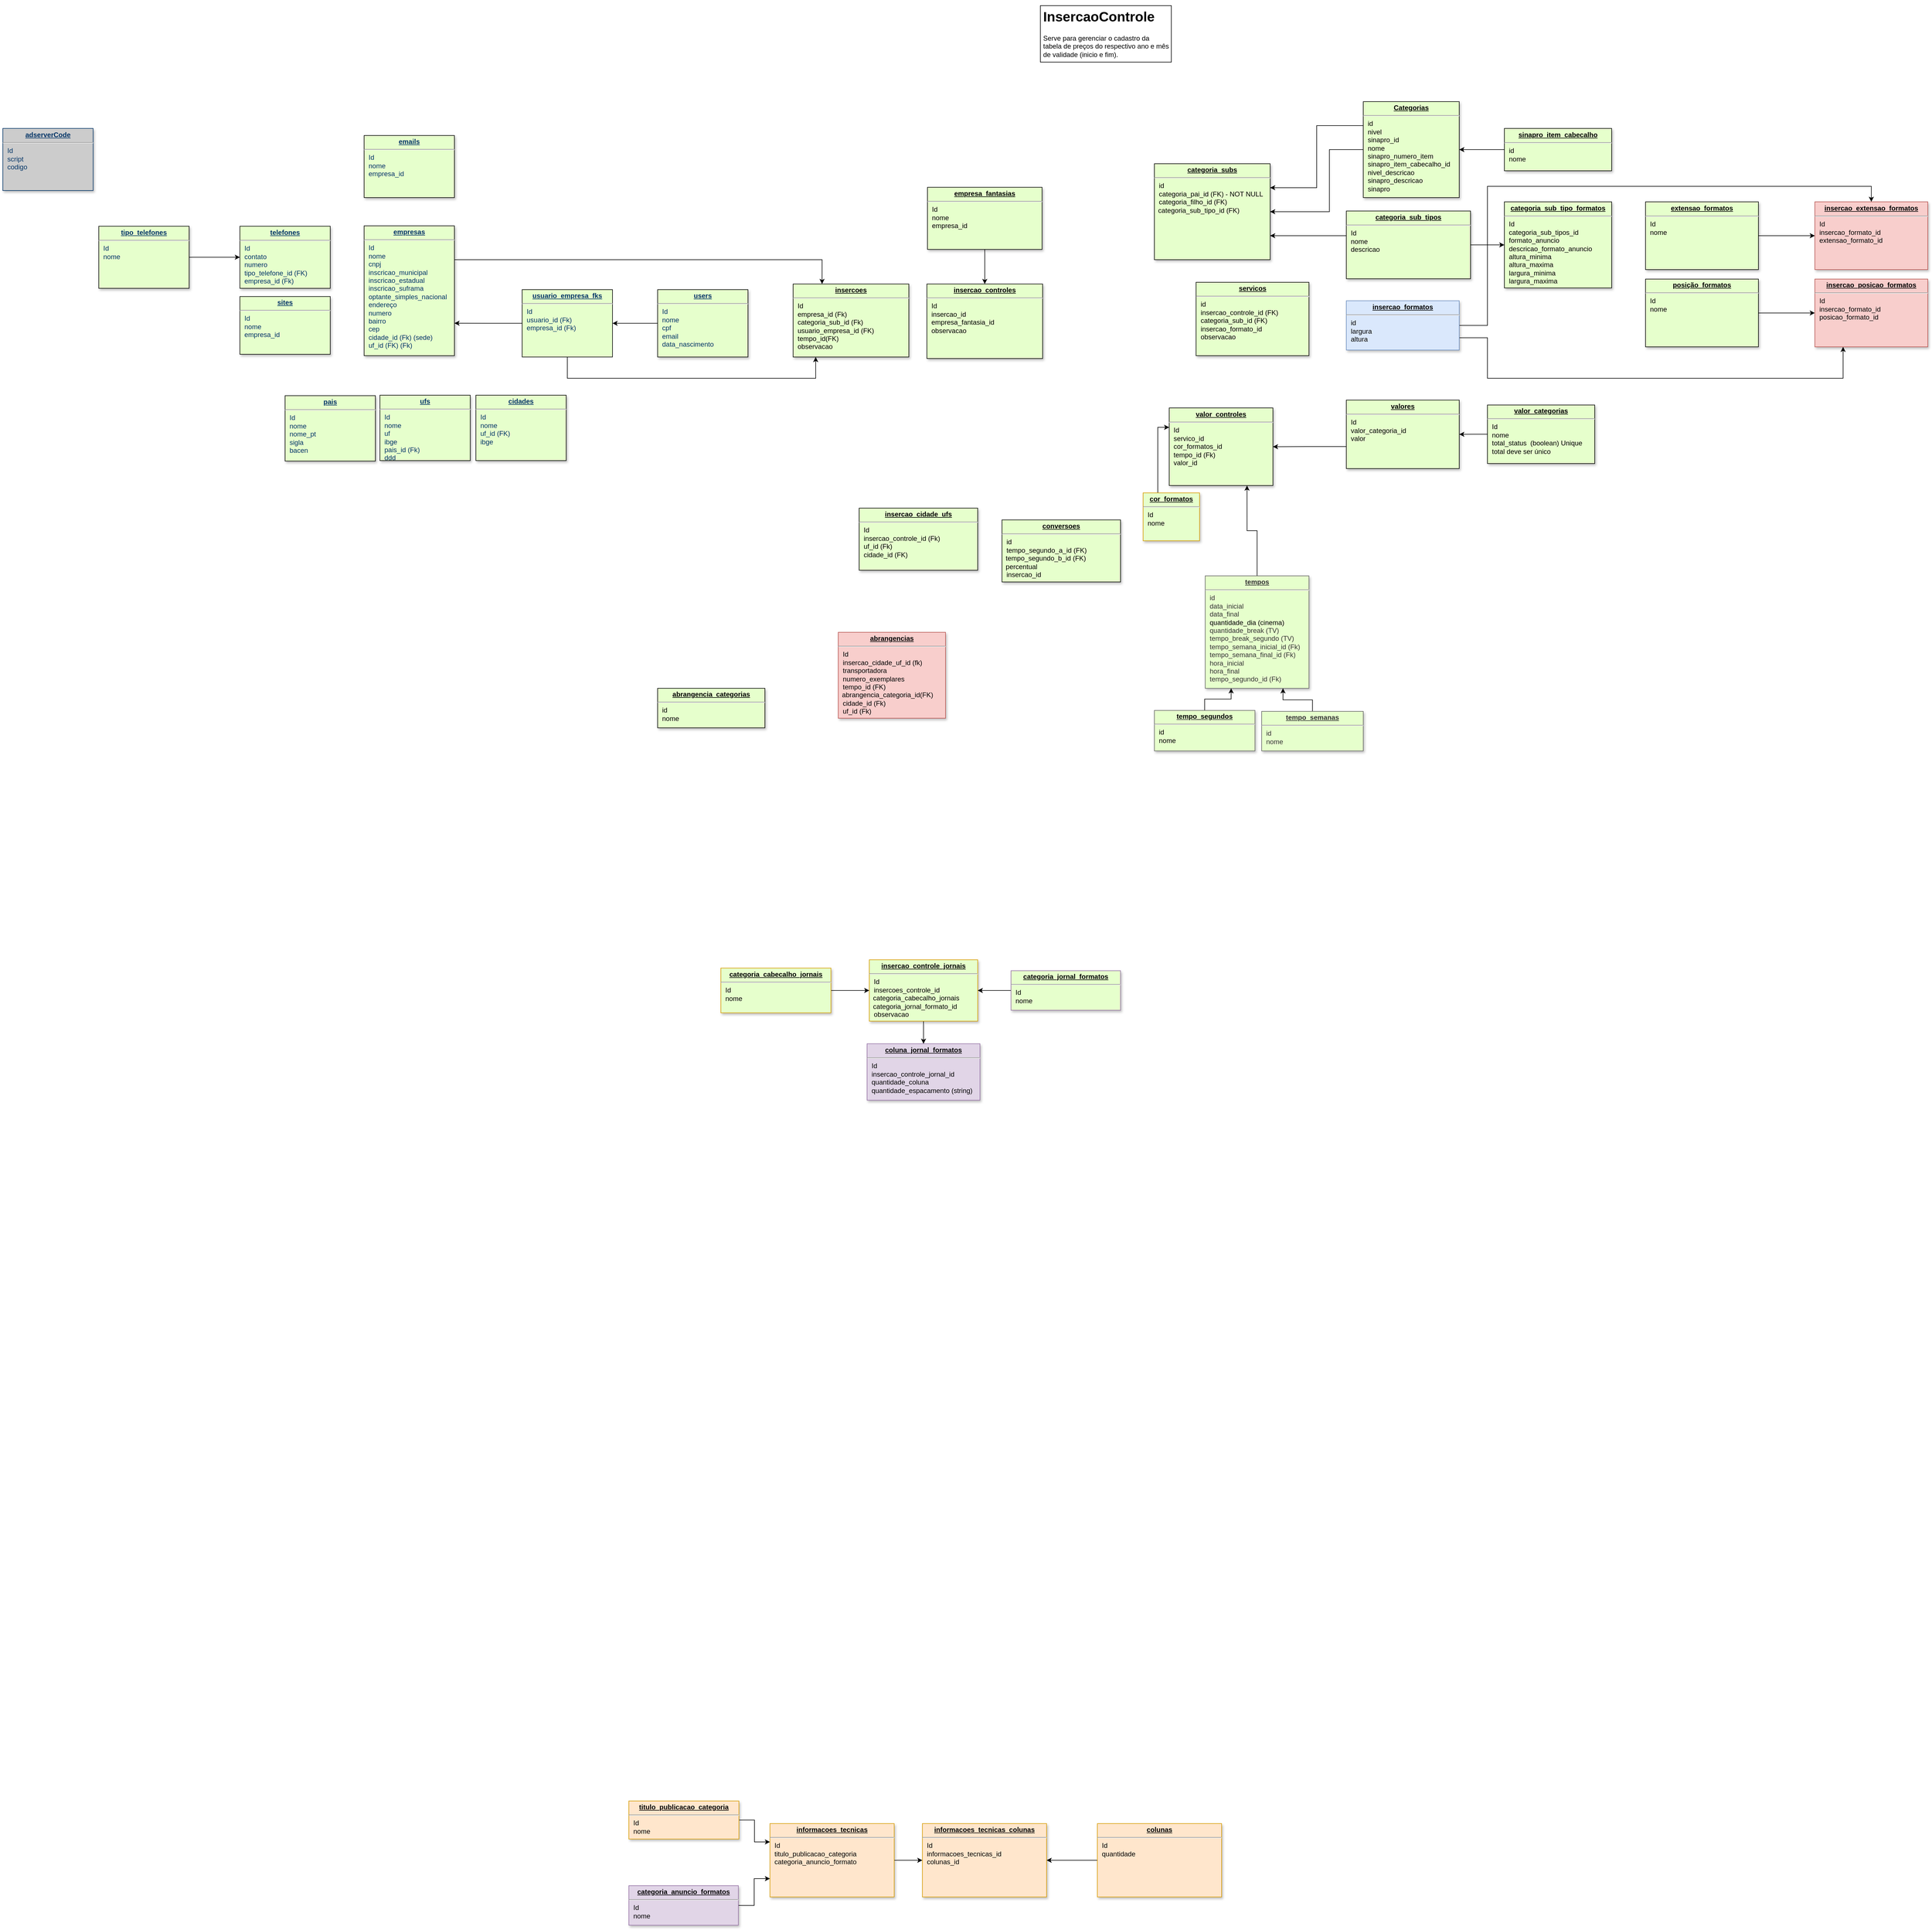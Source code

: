 <mxfile version="13.3.0" type="github">
  <diagram id="VvqGy8qrrSqzTx67XHq5" name="Página-1">
    <mxGraphModel dx="4518" dy="1776" grid="1" gridSize="10" guides="1" tooltips="1" connect="1" arrows="1" fold="1" page="1" pageScale="1" pageWidth="827" pageHeight="1169" math="0" shadow="0">
      <root>
        <mxCell id="0" />
        <mxCell id="1" parent="0" />
        <mxCell id="zgCgvO0OePyMyhIOJtNH-14" style="edgeStyle=orthogonalEdgeStyle;rounded=0;orthogonalLoop=1;jettySize=auto;html=1;" edge="1" parent="1" source="IHVAyDiuJe2hWlR-bfKC-1" target="IHVAyDiuJe2hWlR-bfKC-2">
          <mxGeometry relative="1" as="geometry" />
        </mxCell>
        <mxCell id="IHVAyDiuJe2hWlR-bfKC-1" value="&lt;p style=&quot;margin: 0px ; margin-top: 4px ; text-align: center ; text-decoration: underline&quot;&gt;&lt;b&gt;users&lt;/b&gt;&lt;/p&gt;&lt;hr&gt;&lt;p style=&quot;margin: 0px ; margin-left: 8px&quot;&gt;Id&lt;/p&gt;&lt;p style=&quot;margin: 0px ; margin-left: 8px&quot;&gt;nome&lt;/p&gt;&lt;p style=&quot;margin: 0px ; margin-left: 8px&quot;&gt;cpf&lt;/p&gt;&lt;p style=&quot;margin: 0px ; margin-left: 8px&quot;&gt;email&lt;/p&gt;&lt;p style=&quot;margin: 0px ; margin-left: 8px&quot;&gt;data_nascimento&lt;/p&gt;" style="verticalAlign=top;align=left;overflow=fill;fontSize=12;fontFamily=Helvetica;html=1;strokeColor=#000000;shadow=1;fillColor=#E6FFCC;fontColor=#003366" parent="1" vertex="1">
          <mxGeometry x="-1360" y="163.02" width="160" height="119.32" as="geometry" />
        </mxCell>
        <mxCell id="zgCgvO0OePyMyhIOJtNH-10" style="edgeStyle=orthogonalEdgeStyle;rounded=0;orthogonalLoop=1;jettySize=auto;html=1;entryX=1;entryY=0.75;entryDx=0;entryDy=0;" edge="1" parent="1" source="IHVAyDiuJe2hWlR-bfKC-2" target="IHVAyDiuJe2hWlR-bfKC-8">
          <mxGeometry relative="1" as="geometry" />
        </mxCell>
        <mxCell id="zgCgvO0OePyMyhIOJtNH-16" style="edgeStyle=orthogonalEdgeStyle;rounded=0;orthogonalLoop=1;jettySize=auto;html=1;entryX=0.195;entryY=1;entryDx=0;entryDy=0;entryPerimeter=0;" edge="1" parent="1" source="IHVAyDiuJe2hWlR-bfKC-2" target="IHVAyDiuJe2hWlR-bfKC-7">
          <mxGeometry relative="1" as="geometry">
            <Array as="points">
              <mxPoint x="-1520" y="320" />
              <mxPoint x="-1080" y="320" />
            </Array>
          </mxGeometry>
        </mxCell>
        <mxCell id="IHVAyDiuJe2hWlR-bfKC-2" value="&lt;p style=&quot;margin: 0px ; margin-top: 4px ; text-align: center ; text-decoration: underline&quot;&gt;&lt;b&gt;usuario_empresa_fks&lt;/b&gt;&lt;/p&gt;&lt;hr&gt;&lt;p style=&quot;margin: 0px ; margin-left: 8px&quot;&gt;Id&lt;/p&gt;&lt;p style=&quot;margin: 0px ; margin-left: 8px&quot;&gt;usuario_id (Fk)&lt;/p&gt;&lt;p style=&quot;margin: 0px ; margin-left: 8px&quot;&gt;empresa_id (Fk)&lt;/p&gt;&lt;p style=&quot;margin: 0px ; margin-left: 8px&quot;&gt;&lt;br&gt;&lt;/p&gt;" style="verticalAlign=top;align=left;overflow=fill;fontSize=12;fontFamily=Helvetica;html=1;strokeColor=#000000;shadow=0;fillColor=#E6FFCC;fontColor=#003366;direction=west;" parent="1" vertex="1">
          <mxGeometry x="-1600" y="163.02" width="160" height="119.32" as="geometry" />
        </mxCell>
        <mxCell id="zgCgvO0OePyMyhIOJtNH-15" style="edgeStyle=orthogonalEdgeStyle;rounded=0;orthogonalLoop=1;jettySize=auto;html=1;entryX=0.25;entryY=0;entryDx=0;entryDy=0;" edge="1" parent="1" source="IHVAyDiuJe2hWlR-bfKC-8" target="IHVAyDiuJe2hWlR-bfKC-7">
          <mxGeometry relative="1" as="geometry">
            <Array as="points">
              <mxPoint x="-1069" y="110" />
            </Array>
          </mxGeometry>
        </mxCell>
        <mxCell id="IHVAyDiuJe2hWlR-bfKC-8" value="&lt;p style=&quot;margin: 0px ; margin-top: 4px ; text-align: center ; text-decoration: underline&quot;&gt;&lt;b&gt;empresas&lt;/b&gt;&lt;/p&gt;&lt;hr&gt;&lt;p style=&quot;margin: 0px ; margin-left: 8px&quot;&gt;Id&lt;/p&gt;&lt;p style=&quot;margin: 0px ; margin-left: 8px&quot;&gt;nome&lt;/p&gt;&lt;p style=&quot;margin: 0px ; margin-left: 8px&quot;&gt;&lt;span&gt;cnpj&lt;/span&gt;&lt;br&gt;&lt;/p&gt;&lt;p style=&quot;margin: 0px ; margin-left: 8px&quot;&gt;&lt;span&gt;inscricao_municipal&lt;br&gt;&lt;/span&gt;&lt;/p&gt;&lt;p style=&quot;margin: 0px ; margin-left: 8px&quot;&gt;&lt;span&gt;inscricao_estadual&lt;br&gt;&lt;/span&gt;&lt;/p&gt;&lt;p style=&quot;margin: 0px ; margin-left: 8px&quot;&gt;&lt;span&gt;inscricao_suframa&lt;br&gt;&lt;/span&gt;&lt;/p&gt;&lt;p style=&quot;margin: 0px ; margin-left: 8px&quot;&gt;&lt;span&gt;optante_simples_nacional&lt;/span&gt;&lt;/p&gt;&lt;p style=&quot;margin: 0px ; margin-left: 8px&quot;&gt;endereço&lt;/p&gt;&lt;p style=&quot;margin: 0px ; margin-left: 8px&quot;&gt;numero&lt;/p&gt;&lt;p style=&quot;margin: 0px ; margin-left: 8px&quot;&gt;bairro&lt;/p&gt;&lt;p style=&quot;margin: 0px ; margin-left: 8px&quot;&gt;cep&lt;/p&gt;&lt;p style=&quot;margin: 0px ; margin-left: 8px&quot;&gt;cidade_id (Fk) (sede)&lt;/p&gt;&lt;p style=&quot;margin: 0px ; margin-left: 8px&quot;&gt;&lt;span&gt;uf_id (FK) (Fk)&lt;/span&gt;&lt;/p&gt;&lt;p style=&quot;margin: 0px ; margin-left: 8px&quot;&gt;&lt;br&gt;&lt;/p&gt;" style="verticalAlign=top;align=left;overflow=fill;fontSize=12;fontFamily=Helvetica;html=1;strokeColor=#000000;shadow=1;fillColor=#E6FFCC;fontColor=#003366" parent="1" vertex="1">
          <mxGeometry x="-1880" y="50" width="160" height="230" as="geometry" />
        </mxCell>
        <mxCell id="IHVAyDiuJe2hWlR-bfKC-18" value="&lt;p style=&quot;margin: 0px ; margin-top: 4px ; text-align: center ; text-decoration: underline&quot;&gt;&lt;b&gt;cidades&lt;/b&gt;&lt;/p&gt;&lt;hr&gt;&lt;p style=&quot;margin: 0px ; margin-left: 8px&quot;&gt;Id&lt;/p&gt;&lt;p style=&quot;margin: 0px ; margin-left: 8px&quot;&gt;nome&lt;/p&gt;&lt;p style=&quot;margin: 0px ; margin-left: 8px&quot;&gt;uf_id (FK)&lt;/p&gt;&lt;p style=&quot;margin: 0px ; margin-left: 8px&quot;&gt;ibge&lt;/p&gt;&lt;p style=&quot;margin: 0px ; margin-left: 8px&quot;&gt;&lt;br&gt;&lt;/p&gt;" style="verticalAlign=top;align=left;overflow=fill;fontSize=12;fontFamily=Helvetica;html=1;strokeColor=#000000;shadow=1;fillColor=#E6FFCC;fontColor=#003366" parent="1" vertex="1">
          <mxGeometry x="-1682" y="350.0" width="160" height="115.82" as="geometry" />
        </mxCell>
        <mxCell id="IHVAyDiuJe2hWlR-bfKC-19" value="&lt;p style=&quot;margin: 0px ; margin-top: 4px ; text-align: center ; text-decoration: underline&quot;&gt;&lt;b&gt;ufs&lt;/b&gt;&lt;/p&gt;&lt;hr&gt;&lt;p style=&quot;margin: 0px ; margin-left: 8px&quot;&gt;Id&lt;/p&gt;&lt;p style=&quot;margin: 0px ; margin-left: 8px&quot;&gt;nome&lt;/p&gt;&lt;p style=&quot;margin: 0px ; margin-left: 8px&quot;&gt;uf&lt;/p&gt;&lt;p style=&quot;margin: 0px ; margin-left: 8px&quot;&gt;ibge&lt;/p&gt;&lt;p style=&quot;margin: 0px ; margin-left: 8px&quot;&gt;pais_id (Fk)&lt;br&gt;&lt;/p&gt;&lt;p style=&quot;margin: 0px ; margin-left: 8px&quot;&gt;&lt;span&gt;ddd&lt;/span&gt;&lt;br&gt;&lt;/p&gt;&lt;p style=&quot;margin: 0px ; margin-left: 8px&quot;&gt;&lt;br&gt;&lt;/p&gt;" style="verticalAlign=top;align=left;overflow=fill;fontSize=12;fontFamily=Helvetica;html=1;strokeColor=#000000;shadow=1;fillColor=#E6FFCC;fontColor=#003366" parent="1" vertex="1">
          <mxGeometry x="-1852" y="350.0" width="160" height="115.82" as="geometry" />
        </mxCell>
        <mxCell id="EOUui1STvaZI3Tl_cS6o-20" value="" style="edgeStyle=orthogonalEdgeStyle;rounded=0;orthogonalLoop=1;jettySize=auto;html=1;" parent="1" source="IHVAyDiuJe2hWlR-bfKC-30" target="IHVAyDiuJe2hWlR-bfKC-32" edge="1">
          <mxGeometry relative="1" as="geometry" />
        </mxCell>
        <mxCell id="IHVAyDiuJe2hWlR-bfKC-30" value="&lt;p style=&quot;margin: 0px ; margin-top: 4px ; text-align: center ; text-decoration: underline&quot;&gt;&lt;b&gt;tipo_telefones&lt;/b&gt;&lt;/p&gt;&lt;hr&gt;&lt;p style=&quot;margin: 0px ; margin-left: 8px&quot;&gt;Id&lt;/p&gt;&lt;p style=&quot;margin: 0px ; margin-left: 8px&quot;&gt;nome&lt;/p&gt;" style="verticalAlign=top;align=left;overflow=fill;fontSize=12;fontFamily=Helvetica;html=1;strokeColor=#000000;shadow=1;fillColor=#E6FFCC;fontColor=#003366" parent="1" vertex="1">
          <mxGeometry x="-2350" y="50.68" width="160" height="110" as="geometry" />
        </mxCell>
        <mxCell id="IHVAyDiuJe2hWlR-bfKC-32" value="&lt;p style=&quot;margin: 0px ; margin-top: 4px ; text-align: center ; text-decoration: underline&quot;&gt;&lt;b&gt;telefones&lt;/b&gt;&lt;/p&gt;&lt;hr&gt;&lt;p style=&quot;margin: 0px ; margin-left: 8px&quot;&gt;Id&lt;/p&gt;&lt;p style=&quot;margin: 0px ; margin-left: 8px&quot;&gt;contato&lt;/p&gt;&lt;p style=&quot;margin: 0px ; margin-left: 8px&quot;&gt;numero&lt;/p&gt;&lt;p style=&quot;margin: 0px ; margin-left: 8px&quot;&gt;tipo_telefone_id (FK)&lt;/p&gt;&lt;p style=&quot;margin: 0px ; margin-left: 8px&quot;&gt;empresa_id (Fk)&lt;/p&gt;" style="verticalAlign=top;align=left;overflow=fill;fontSize=12;fontFamily=Helvetica;html=1;strokeColor=#000000;shadow=1;fillColor=#E6FFCC;fontColor=#003366" parent="1" vertex="1">
          <mxGeometry x="-2100" y="50.68" width="160" height="110" as="geometry" />
        </mxCell>
        <mxCell id="AZ0rUFqmRIcLRPPF50My-6" style="edgeStyle=orthogonalEdgeStyle;rounded=0;orthogonalLoop=1;jettySize=auto;html=1;entryX=0.75;entryY=1;entryDx=0;entryDy=0;" parent="1" source="IHVAyDiuJe2hWlR-bfKC-44" target="hEuoSCw_zH2l6TdKry4A-8" edge="1">
          <mxGeometry relative="1" as="geometry" />
        </mxCell>
        <mxCell id="IHVAyDiuJe2hWlR-bfKC-44" value="&lt;p style=&quot;margin: 0px ; margin-top: 4px ; text-align: center ; text-decoration: underline&quot;&gt;&lt;b&gt;tempos&lt;/b&gt;&lt;/p&gt;&lt;hr&gt;&lt;p style=&quot;margin: 0px ; margin-left: 8px&quot;&gt;id&lt;/p&gt;&lt;p style=&quot;margin: 0px ; margin-left: 8px&quot;&gt;data_inicial&lt;/p&gt;&lt;p style=&quot;margin: 0px 0px 0px 8px&quot;&gt;data_final&lt;/p&gt;&lt;p style=&quot;margin: 0px 0px 0px 8px&quot;&gt;&lt;font color=&quot;#000000&quot;&gt;quantidade_dia (cinema)&lt;/font&gt;&lt;/p&gt;&lt;p style=&quot;margin: 0px 0px 0px 8px&quot;&gt;quantidade_break (TV)&lt;/p&gt;&lt;p style=&quot;margin: 0px 0px 0px 8px&quot;&gt;tempo_break_segundo (TV)&lt;/p&gt;&lt;p style=&quot;margin: 0px ; margin-left: 8px&quot;&gt;&lt;span&gt;tempo_semana_inicial_id (Fk)&lt;/span&gt;&lt;/p&gt;&lt;p style=&quot;margin: 0px 0px 0px 8px&quot;&gt;tempo_semana_final_id (Fk)&lt;/p&gt;&lt;p style=&quot;margin: 0px ; margin-left: 8px&quot;&gt;hora_inicial&lt;/p&gt;&lt;p style=&quot;margin: 0px ; margin-left: 8px&quot;&gt;hora_final&lt;/p&gt;&lt;p style=&quot;margin: 0px ; margin-left: 8px&quot;&gt;&lt;span&gt;tempo_segundo_id (Fk)&lt;/span&gt;&lt;br&gt;&lt;/p&gt;&lt;p style=&quot;margin: 0px ; margin-left: 8px&quot;&gt;&lt;br&gt;&lt;/p&gt;" style="verticalAlign=top;align=left;overflow=fill;fontSize=12;fontFamily=Helvetica;html=1;strokeColor=#666666;shadow=1;fillColor=#E6FFCC;fontColor=#333333;" parent="1" vertex="1">
          <mxGeometry x="-390" y="670" width="183.75" height="199.16" as="geometry" />
        </mxCell>
        <mxCell id="zgCgvO0OePyMyhIOJtNH-4" style="edgeStyle=orthogonalEdgeStyle;rounded=0;orthogonalLoop=1;jettySize=auto;html=1;entryX=0.25;entryY=1;entryDx=0;entryDy=0;" edge="1" parent="1" source="IHVAyDiuJe2hWlR-bfKC-73" target="IHVAyDiuJe2hWlR-bfKC-44">
          <mxGeometry relative="1" as="geometry" />
        </mxCell>
        <mxCell id="IHVAyDiuJe2hWlR-bfKC-73" value="&lt;p style=&quot;margin: 0px ; margin-top: 4px ; text-align: center ; text-decoration: underline&quot;&gt;&lt;b&gt;&lt;font color=&quot;#000000&quot;&gt;tempo_segundos&lt;/font&gt;&lt;/b&gt;&lt;/p&gt;&lt;hr&gt;&lt;p style=&quot;margin: 0px ; margin-left: 8px&quot;&gt;&lt;font color=&quot;#000000&quot;&gt;id&lt;/font&gt;&lt;/p&gt;&lt;p style=&quot;margin: 0px ; margin-left: 8px&quot;&gt;&lt;font color=&quot;#000000&quot;&gt;nome&lt;/font&gt;&lt;/p&gt;&lt;p style=&quot;margin: 0px ; margin-left: 8px&quot;&gt;&lt;br&gt;&lt;/p&gt;" style="verticalAlign=top;align=left;overflow=fill;fontSize=12;fontFamily=Helvetica;html=1;strokeColor=#666666;shadow=1;fillColor=#E6FFCC;fontColor=#333333;" parent="1" vertex="1">
          <mxGeometry x="-480" y="908.34" width="178.13" height="71.66" as="geometry" />
        </mxCell>
        <mxCell id="S3335GlJZNiLPeRAQWJQ-14" value="&lt;p style=&quot;margin: 0px ; margin-top: 4px ; text-align: center ; text-decoration: underline&quot;&gt;&lt;b&gt;&lt;font color=&quot;#000000&quot;&gt;categoria_sub_tipo_formatos&lt;/font&gt;&lt;/b&gt;&lt;/p&gt;&lt;hr&gt;&lt;p style=&quot;margin: 0px ; margin-left: 8px&quot;&gt;&lt;font color=&quot;#000000&quot;&gt;Id&lt;/font&gt;&lt;/p&gt;&lt;p style=&quot;margin: 0px 0px 0px 8px&quot;&gt;&lt;font color=&quot;#000000&quot;&gt;categoria_sub_tipos_id&lt;/font&gt;&lt;/p&gt;&lt;p style=&quot;margin: 0px ; margin-left: 8px&quot;&gt;&lt;font color=&quot;#000000&quot;&gt;formato_anuncio&lt;/font&gt;&lt;/p&gt;&lt;p style=&quot;margin: 0px ; margin-left: 8px&quot;&gt;&lt;font color=&quot;#000000&quot;&gt;descricao_formato_anuncio&lt;/font&gt;&lt;/p&gt;&lt;p style=&quot;margin: 0px ; margin-left: 8px&quot;&gt;&lt;font color=&quot;#000000&quot;&gt;altura_minima&lt;/font&gt;&lt;/p&gt;&lt;p style=&quot;margin: 0px ; margin-left: 8px&quot;&gt;&lt;font color=&quot;#000000&quot;&gt;altura_maxima&lt;br&gt;&lt;/font&gt;&lt;/p&gt;&lt;p style=&quot;margin: 0px 0px 0px 8px&quot;&gt;&lt;font color=&quot;#000000&quot;&gt;largura_minima&lt;/font&gt;&lt;/p&gt;&lt;p style=&quot;margin: 0px 0px 0px 8px&quot;&gt;&lt;font color=&quot;#000000&quot;&gt;largura_maxima&lt;/font&gt;&lt;/p&gt;&lt;p style=&quot;margin: 0px ; margin-left: 8px&quot;&gt;&lt;br&gt;&lt;/p&gt;&lt;p style=&quot;margin: 0px ; margin-left: 8px&quot;&gt;&lt;br&gt;&lt;/p&gt;" style="verticalAlign=top;align=left;overflow=fill;fontSize=12;fontFamily=Helvetica;html=1;strokeColor=#000000;shadow=1;fillColor=#E6FFCC;" parent="1" vertex="1">
          <mxGeometry x="140" y="7.5" width="190" height="152.5" as="geometry" />
        </mxCell>
        <mxCell id="EOUui1STvaZI3Tl_cS6o-43" style="edgeStyle=orthogonalEdgeStyle;rounded=0;orthogonalLoop=1;jettySize=auto;html=1;exitX=0.008;exitY=0.285;exitDx=0;exitDy=0;entryX=1;entryY=0.75;entryDx=0;entryDy=0;exitPerimeter=0;" parent="1" source="S3335GlJZNiLPeRAQWJQ-15" target="1BWi2k1ZsxrZOqqGlnvN-3" edge="1">
          <mxGeometry relative="1" as="geometry">
            <mxPoint x="40" y="280" as="targetPoint" />
            <Array as="points">
              <mxPoint x="-110" y="68" />
            </Array>
          </mxGeometry>
        </mxCell>
        <mxCell id="JCeWH2SnfiL7JJgAWf-E-2" style="edgeStyle=orthogonalEdgeStyle;rounded=0;orthogonalLoop=1;jettySize=auto;html=1;entryX=0;entryY=0.5;entryDx=0;entryDy=0;" parent="1" source="S3335GlJZNiLPeRAQWJQ-15" target="S3335GlJZNiLPeRAQWJQ-14" edge="1">
          <mxGeometry relative="1" as="geometry">
            <Array as="points">
              <mxPoint x="90" y="84" />
              <mxPoint x="90" y="84" />
            </Array>
          </mxGeometry>
        </mxCell>
        <mxCell id="S3335GlJZNiLPeRAQWJQ-15" value="&lt;p style=&quot;margin: 0px ; margin-top: 4px ; text-align: center ; text-decoration: underline&quot;&gt;&lt;font color=&quot;#000000&quot;&gt;&lt;b&gt;categoria_sub_tipos&lt;/b&gt;&lt;/font&gt;&lt;/p&gt;&lt;hr&gt;&lt;p style=&quot;margin: 0px ; margin-left: 8px&quot;&gt;&lt;font color=&quot;#000000&quot;&gt;Id&lt;/font&gt;&lt;/p&gt;&lt;p style=&quot;margin: 0px ; margin-left: 8px&quot;&gt;&lt;font color=&quot;#000000&quot;&gt;nome&lt;/font&gt;&lt;/p&gt;&lt;p style=&quot;margin: 0px ; margin-left: 8px&quot;&gt;&lt;font color=&quot;#000000&quot;&gt;descricao&lt;/font&gt;&lt;/p&gt;&lt;p style=&quot;margin: 0px ; margin-left: 8px&quot;&gt;&lt;br&gt;&lt;/p&gt;" style="verticalAlign=top;align=left;overflow=fill;fontSize=12;fontFamily=Helvetica;html=1;strokeColor=#000000;shadow=1;fillColor=#E6FFCC;" parent="1" vertex="1">
          <mxGeometry x="-140" y="23.75" width="220" height="120" as="geometry" />
        </mxCell>
        <mxCell id="EOUui1STvaZI3Tl_cS6o-36" style="edgeStyle=orthogonalEdgeStyle;rounded=0;orthogonalLoop=1;jettySize=auto;html=1;entryX=0.5;entryY=1;entryDx=0;entryDy=0;" parent="1" edge="1">
          <mxGeometry relative="1" as="geometry">
            <mxPoint x="100" y="1830.0" as="targetPoint" />
          </mxGeometry>
        </mxCell>
        <mxCell id="Db5_0AzRxlFm09WnYyrj-18" value="&lt;p style=&quot;margin: 0px ; margin-top: 4px ; text-align: center ; text-decoration: underline&quot;&gt;&lt;b&gt;abrangencias&lt;/b&gt;&lt;/p&gt;&lt;hr&gt;&lt;p style=&quot;margin: 0px 0px 0px 8px&quot;&gt;Id&lt;/p&gt;&lt;p style=&quot;margin: 0px 0px 0px 8px&quot;&gt;insercao_cidade_uf_id (fk)&lt;/p&gt;&lt;p style=&quot;margin: 0px 0px 0px 8px&quot;&gt;transportadora&lt;/p&gt;&lt;p style=&quot;margin: 0px 0px 0px 8px&quot;&gt;numero_exemplares&lt;/p&gt;&lt;p style=&quot;margin: 0px 0px 0px 8px&quot;&gt;tempo_id (FK)&lt;br&gt;&lt;/p&gt;&amp;nbsp; abrangencia_categoria_id(FK)&lt;p style=&quot;margin: 0px 0px 0px 8px&quot;&gt;&lt;span&gt;cidade_id (Fk)&lt;/span&gt;&lt;br&gt;&lt;/p&gt;&lt;p style=&quot;margin: 0px 0px 0px 8px&quot;&gt;uf_id (Fk)&lt;br&gt;&lt;/p&gt;&lt;p style=&quot;margin: 0px 0px 0px 8px&quot;&gt;&lt;span&gt;&lt;br&gt;&lt;/span&gt;&lt;/p&gt;" style="verticalAlign=top;align=left;overflow=fill;fontSize=12;fontFamily=Helvetica;html=1;strokeColor=#b85450;shadow=1;fillColor=#f8cecc;" parent="1" vertex="1">
          <mxGeometry x="-1040" y="770" width="190" height="152.16" as="geometry" />
        </mxCell>
        <mxCell id="uRaay0qYqFroeMQSRzV6-15" value="&lt;p style=&quot;margin: 0px ; margin-top: 4px ; text-align: center ; text-decoration: underline&quot;&gt;&lt;b&gt;pais&lt;/b&gt;&lt;/p&gt;&lt;hr&gt;&lt;p style=&quot;margin: 0px ; margin-left: 8px&quot;&gt;Id&lt;/p&gt;&lt;p style=&quot;margin: 0px ; margin-left: 8px&quot;&gt;nome&lt;/p&gt;&lt;p style=&quot;margin: 0px ; margin-left: 8px&quot;&gt;nome_pt&lt;/p&gt;&lt;p style=&quot;margin: 0px ; margin-left: 8px&quot;&gt;sigla&lt;/p&gt;&lt;p style=&quot;margin: 0px ; margin-left: 8px&quot;&gt;bacen&lt;/p&gt;" style="verticalAlign=top;align=left;overflow=fill;fontSize=12;fontFamily=Helvetica;html=1;strokeColor=#000000;shadow=1;fillColor=#E6FFCC;fontColor=#003366" parent="1" vertex="1">
          <mxGeometry x="-2020" y="350.84" width="160" height="115.82" as="geometry" />
        </mxCell>
        <mxCell id="qbDOcD4TU3z6iaF9TCTb-9" value="&lt;p style=&quot;margin: 0px ; margin-top: 4px ; text-align: center ; text-decoration: underline&quot;&gt;&lt;b&gt;sites&lt;/b&gt;&lt;/p&gt;&lt;hr&gt;&lt;p style=&quot;margin: 0px ; margin-left: 8px&quot;&gt;Id&lt;/p&gt;&lt;p style=&quot;margin: 0px ; margin-left: 8px&quot;&gt;nome&lt;/p&gt;&lt;p style=&quot;margin: 0px ; margin-left: 8px&quot;&gt;empresa_id&lt;/p&gt;" style="verticalAlign=top;align=left;overflow=fill;fontSize=12;fontFamily=Helvetica;html=1;strokeColor=#000000;shadow=1;fillColor=#E6FFCC;fontColor=#003366" parent="1" vertex="1">
          <mxGeometry x="-2100" y="175.21" width="160" height="102.32" as="geometry" />
        </mxCell>
        <mxCell id="IHVAyDiuJe2hWlR-bfKC-7" value="&lt;p style=&quot;margin: 0px ; margin-top: 4px ; text-align: center ; text-decoration: underline&quot;&gt;&lt;b&gt;insercoes&lt;/b&gt;&lt;/p&gt;&lt;hr&gt;&lt;p style=&quot;margin: 0px ; margin-left: 8px&quot;&gt;&lt;font color=&quot;#000000&quot;&gt;Id&lt;/font&gt;&lt;/p&gt;&lt;p style=&quot;margin: 0px ; margin-left: 8px&quot;&gt;&lt;font color=&quot;#000000&quot;&gt;empresa_id (Fk)&lt;/font&gt;&lt;/p&gt;&lt;p style=&quot;margin: 0px ; margin-left: 8px&quot;&gt;&lt;font color=&quot;#000000&quot;&gt;categoria_sub_id (Fk)&lt;/font&gt;&lt;/p&gt;&lt;p style=&quot;margin: 0px ; margin-left: 8px&quot;&gt;&lt;font color=&quot;#000000&quot;&gt;usuario_empresa_id (FK)&lt;/font&gt;&lt;/p&gt;&lt;p style=&quot;margin: 0px ; margin-left: 8px&quot;&gt;&lt;font color=&quot;#000000&quot;&gt;tempo_id(FK)&lt;/font&gt;&lt;/p&gt;&lt;p style=&quot;margin: 0px ; margin-left: 8px&quot;&gt;&lt;span&gt;observacao&lt;/span&gt;&lt;br&gt;&lt;/p&gt;&lt;p style=&quot;margin: 0px 0px 0px 8px&quot;&gt;&lt;font color=&quot;#000000&quot;&gt;&lt;br&gt;&lt;/font&gt;&lt;/p&gt;&lt;div&gt;&lt;font color=&quot;#000000&quot;&gt;&lt;br&gt;&lt;/font&gt;&lt;/div&gt;&lt;p style=&quot;margin: 0px ; margin-left: 8px&quot;&gt;&lt;br&gt;&lt;/p&gt;" style="verticalAlign=top;align=left;overflow=fill;fontSize=12;fontFamily=Helvetica;html=1;strokeColor=#000000;shadow=1;fillColor=#E6FFCC;" parent="1" vertex="1">
          <mxGeometry x="-1120" y="153.02" width="205" height="129.32" as="geometry" />
        </mxCell>
        <mxCell id="IHVAyDiuJe2hWlR-bfKC-72" value="&lt;p style=&quot;margin: 4px 0px 0px ; text-align: center ; text-decoration: underline&quot;&gt;&lt;b&gt;&lt;font color=&quot;#000000&quot;&gt;conversoes&lt;/font&gt;&lt;/b&gt;&lt;/p&gt;&lt;hr&gt;&lt;p style=&quot;margin: 0px 0px 0px 8px&quot;&gt;&lt;font color=&quot;#000000&quot;&gt;id&lt;/font&gt;&lt;/p&gt;&lt;p style=&quot;margin: 0px 0px 0px 8px&quot;&gt;&lt;font color=&quot;#000000&quot;&gt;tempo_segundo_a_id (FK)&amp;nbsp;&lt;/font&gt;&lt;/p&gt;&amp;nbsp; tempo_segundo_b_id&lt;span&gt;&amp;nbsp;(FK)&amp;nbsp;&lt;br&gt;&lt;/span&gt;&lt;span&gt;&amp;nbsp; percentual&lt;/span&gt;&lt;span&gt;&lt;br&gt;&lt;/span&gt;&lt;p style=&quot;margin: 0px 0px 0px 8px&quot;&gt;&lt;font color=&quot;#000000&quot;&gt;insercao_id&lt;/font&gt;&lt;/p&gt;" style="verticalAlign=top;align=left;overflow=fill;fontSize=12;fontFamily=Helvetica;html=1;strokeColor=#000000;shadow=1;fillColor=#E6FFCC;" parent="1" vertex="1">
          <mxGeometry x="-750" y="570.84" width="210" height="110" as="geometry" />
        </mxCell>
        <mxCell id="IHVAyDiuJe2hWlR-bfKC-46" value="&lt;p style=&quot;margin: 0px ; margin-top: 4px ; text-align: center ; text-decoration: underline&quot;&gt;&lt;font color=&quot;#000000&quot;&gt;&lt;b&gt;servicos&lt;/b&gt;&lt;/font&gt;&lt;/p&gt;&lt;hr&gt;&lt;p style=&quot;margin: 0px ; margin-left: 8px&quot;&gt;&lt;font color=&quot;#000000&quot;&gt;id&lt;/font&gt;&lt;/p&gt;&lt;p style=&quot;margin: 0px ; margin-left: 8px&quot;&gt;&lt;span style=&quot;color: rgb(0 , 0 , 0)&quot;&gt;insercao_controle_id (FK)&lt;/span&gt;&lt;br&gt;&lt;/p&gt;&lt;p style=&quot;margin: 0px ; margin-left: 8px&quot;&gt;&lt;font color=&quot;#000000&quot;&gt;categoria_sub_id (FK)&lt;/font&gt;&lt;/p&gt;&lt;p style=&quot;margin: 0px ; margin-left: 8px&quot;&gt;&lt;font color=&quot;#000000&quot;&gt;insercao_formato_id&lt;/font&gt;&lt;/p&gt;&lt;p style=&quot;margin: 0px ; margin-left: 8px&quot;&gt;&lt;span style=&quot;color: rgb(0 , 0 , 0)&quot;&gt;observacao&lt;/span&gt;&lt;br&gt;&lt;/p&gt;&lt;p style=&quot;margin: 0px ; margin-left: 8px&quot;&gt;&lt;font color=&quot;#000000&quot;&gt;&lt;br&gt;&lt;/font&gt;&lt;/p&gt;&lt;p style=&quot;margin: 0px 0px 0px 8px&quot;&gt;&lt;br&gt;&lt;/p&gt;" style="verticalAlign=top;align=left;overflow=fill;fontSize=12;fontFamily=Helvetica;html=1;strokeColor=#000000;shadow=1;fillColor=#E6FFCC;" parent="1" vertex="1">
          <mxGeometry x="-406.25" y="150.0" width="200" height="130" as="geometry" />
        </mxCell>
        <mxCell id="KnSg0JpRdjaPmTyid-YE-1" value="&lt;p style=&quot;margin: 0px ; margin-top: 4px ; text-align: center ; text-decoration: underline&quot;&gt;&lt;b&gt;emails&lt;/b&gt;&lt;/p&gt;&lt;hr&gt;&lt;p style=&quot;margin: 0px ; margin-left: 8px&quot;&gt;Id&lt;/p&gt;&lt;p style=&quot;margin: 0px ; margin-left: 8px&quot;&gt;nome&lt;/p&gt;&lt;p style=&quot;margin: 0px ; margin-left: 8px&quot;&gt;empresa_id&lt;/p&gt;" style="verticalAlign=top;align=left;overflow=fill;fontSize=12;fontFamily=Helvetica;html=1;strokeColor=#000000;shadow=1;fillColor=#E6FFCC;fontColor=#003366" parent="1" vertex="1">
          <mxGeometry x="-1880" y="-110" width="160" height="110" as="geometry" />
        </mxCell>
        <mxCell id="aZ3QI-DVNhUWL2sJjxoz-4" value="&lt;p style=&quot;margin: 0px ; margin-top: 4px ; text-align: center ; text-decoration: underline&quot;&gt;&lt;b&gt;adserverCode&lt;/b&gt;&lt;/p&gt;&lt;hr&gt;&lt;p style=&quot;margin: 0px ; margin-left: 8px&quot;&gt;Id&lt;/p&gt;&lt;p style=&quot;margin: 0px ; margin-left: 8px&quot;&gt;script&lt;/p&gt;&lt;p style=&quot;margin: 0px ; margin-left: 8px&quot;&gt;codigo&lt;/p&gt;" style="verticalAlign=top;align=left;overflow=fill;fontSize=12;fontFamily=Helvetica;html=1;strokeColor=#003366;shadow=1;fillColor=#CCCCCC;fontColor=#003366" parent="1" vertex="1">
          <mxGeometry x="-2520" y="-122.5" width="160" height="110" as="geometry" />
        </mxCell>
        <mxCell id="5BEOiKnJciZtlmOos-76-2" value="&lt;p style=&quot;margin: 0px ; margin-top: 4px ; text-align: center ; text-decoration: underline&quot;&gt;&lt;b&gt;&lt;font color=&quot;#000000&quot;&gt;insercao_&lt;/font&gt;controles&lt;/b&gt;&lt;/p&gt;&lt;hr&gt;&lt;p style=&quot;margin: 0px ; margin-left: 8px&quot;&gt;&lt;font color=&quot;#000000&quot;&gt;Id&lt;/font&gt;&lt;/p&gt;&lt;p style=&quot;margin: 0px ; margin-left: 8px&quot;&gt;insercao_id&lt;/p&gt;&lt;p style=&quot;margin: 0px ; margin-left: 8px&quot;&gt;&lt;font color=&quot;#000000&quot;&gt;empresa_fantasia_id&lt;/font&gt;&lt;/p&gt;&lt;p style=&quot;margin: 0px ; margin-left: 8px&quot;&gt;observacao&lt;/p&gt;" style="verticalAlign=top;align=left;overflow=fill;fontSize=12;fontFamily=Helvetica;html=1;strokeColor=#000000;shadow=1;fillColor=#E6FFCC;" parent="1" vertex="1">
          <mxGeometry x="-883" y="153.02" width="205" height="132" as="geometry" />
        </mxCell>
        <mxCell id="42ooAEogXCRE0jG3YjKa-2" value="&lt;p style=&quot;margin: 0px ; margin-top: 4px ; text-align: center ; text-decoration: underline&quot;&gt;&lt;b&gt;&lt;font color=&quot;#000000&quot;&gt;abrangencia_categorias&lt;/font&gt;&lt;/b&gt;&lt;/p&gt;&lt;hr&gt;&lt;p style=&quot;margin: 0px ; margin-left: 8px&quot;&gt;&lt;font color=&quot;#000000&quot;&gt;id&lt;/font&gt;&lt;/p&gt;&lt;p style=&quot;margin: 0px ; margin-left: 8px&quot;&gt;&lt;font color=&quot;#000000&quot;&gt;nome&lt;/font&gt;&lt;/p&gt;&lt;p style=&quot;margin: 0px ; margin-left: 8px&quot;&gt;&lt;br&gt;&lt;/p&gt;" style="verticalAlign=top;align=left;overflow=fill;fontSize=12;fontFamily=Helvetica;html=1;strokeColor=#000000;shadow=1;fillColor=#E6FFCC;" parent="1" vertex="1">
          <mxGeometry x="-1360" y="869.16" width="190" height="70" as="geometry" />
        </mxCell>
        <mxCell id="ctT31Usf9ahw_Pz3cRRX-1" value="&lt;h1&gt;InsercaoControle&lt;/h1&gt;&lt;p&gt;Serve para gerenciar o cadastro da tabela de preços do respectivo ano e mês de validade (inicio e fim).&lt;/p&gt;" style="text;html=1;strokeColor=#000000;fillColor=none;spacing=5;spacingTop=-20;whiteSpace=wrap;overflow=hidden;rounded=0;" parent="1" vertex="1">
          <mxGeometry x="-682" y="-340" width="232" height="100" as="geometry" />
        </mxCell>
        <mxCell id="1BWi2k1ZsxrZOqqGlnvN-4" style="edgeStyle=orthogonalEdgeStyle;rounded=0;orthogonalLoop=1;jettySize=auto;html=1;exitX=0;exitY=0.25;exitDx=0;exitDy=0;entryX=1;entryY=0.25;entryDx=0;entryDy=0;" parent="1" source="1BWi2k1ZsxrZOqqGlnvN-2" target="1BWi2k1ZsxrZOqqGlnvN-3" edge="1">
          <mxGeometry relative="1" as="geometry" />
        </mxCell>
        <mxCell id="1BWi2k1ZsxrZOqqGlnvN-5" style="edgeStyle=orthogonalEdgeStyle;rounded=0;orthogonalLoop=1;jettySize=auto;html=1;exitX=0;exitY=0.5;exitDx=0;exitDy=0;entryX=1;entryY=0.5;entryDx=0;entryDy=0;" parent="1" source="1BWi2k1ZsxrZOqqGlnvN-2" target="1BWi2k1ZsxrZOqqGlnvN-3" edge="1">
          <mxGeometry relative="1" as="geometry">
            <Array as="points">
              <mxPoint x="-170" y="-85" />
              <mxPoint x="-170" y="25" />
            </Array>
          </mxGeometry>
        </mxCell>
        <mxCell id="1BWi2k1ZsxrZOqqGlnvN-2" value="&lt;p style=&quot;margin: 0px ; margin-top: 4px ; text-align: center ; text-decoration: underline&quot;&gt;&lt;b&gt;&lt;font color=&quot;#000000&quot;&gt;Categorias&lt;/font&gt;&lt;/b&gt;&lt;/p&gt;&lt;hr&gt;&lt;p style=&quot;margin: 0px ; margin-left: 8px&quot;&gt;&lt;font color=&quot;#000000&quot;&gt;id&lt;/font&gt;&lt;/p&gt;&lt;p style=&quot;margin: 0px ; margin-left: 8px&quot;&gt;&lt;font color=&quot;#000000&quot;&gt;nivel&lt;/font&gt;&lt;/p&gt;&lt;p style=&quot;margin: 0px ; margin-left: 8px&quot;&gt;&lt;font color=&quot;#000000&quot;&gt;sinapro_id&lt;/font&gt;&lt;/p&gt;&lt;p style=&quot;margin: 0px 0px 0px 8px&quot;&gt;&lt;span style=&quot;color: rgb(0 , 0 , 0)&quot;&gt;nome&lt;/span&gt;&lt;/p&gt;&lt;p style=&quot;margin: 0px ; margin-left: 8px&quot;&gt;&lt;font color=&quot;#000000&quot;&gt;sinapro_numero_item&lt;/font&gt;&lt;/p&gt;&lt;p style=&quot;margin: 0px ; margin-left: 8px&quot;&gt;&lt;span style=&quot;color: rgb(0 , 0 , 0)&quot;&gt;sinapro_item_cabecalho_id&lt;/span&gt;&lt;br&gt;&lt;/p&gt;&lt;p style=&quot;margin: 0px ; margin-left: 8px&quot;&gt;&lt;span style=&quot;color: rgb(0 , 0 , 0)&quot;&gt;nivel_descricao&lt;/span&gt;&lt;br&gt;&lt;/p&gt;&lt;p style=&quot;margin: 0px ; margin-left: 8px&quot;&gt;&lt;span style=&quot;color: rgb(0 , 0 , 0)&quot;&gt;sinapro_descricao&lt;/span&gt;&lt;font color=&quot;#000000&quot;&gt;&lt;br&gt;&lt;/font&gt;&lt;/p&gt;&lt;p style=&quot;margin: 0px ; margin-left: 8px&quot;&gt;&lt;font color=&quot;#000000&quot;&gt;sinapro&lt;/font&gt;&lt;/p&gt;&lt;p style=&quot;margin: 0px ; margin-left: 8px&quot;&gt;&lt;br&gt;&lt;/p&gt;&lt;div&gt;&lt;br&gt;&lt;/div&gt;" style="verticalAlign=top;align=left;overflow=fill;fontSize=12;fontFamily=Helvetica;html=1;strokeColor=#000000;shadow=1;fillColor=#E6FFCC;" parent="1" vertex="1">
          <mxGeometry x="-110" y="-170" width="170" height="170" as="geometry" />
        </mxCell>
        <mxCell id="1BWi2k1ZsxrZOqqGlnvN-3" value="&lt;p style=&quot;margin: 0px ; margin-top: 4px ; text-align: center ; text-decoration: underline&quot;&gt;&lt;b&gt;&lt;font color=&quot;#000000&quot;&gt;categoria_subs&lt;/font&gt;&lt;/b&gt;&lt;/p&gt;&lt;hr&gt;&lt;p style=&quot;margin: 0px ; margin-left: 8px&quot;&gt;&lt;font color=&quot;#000000&quot;&gt;id&lt;/font&gt;&lt;/p&gt;&lt;p style=&quot;margin: 0px ; margin-left: 8px&quot;&gt;&lt;font color=&quot;#000000&quot;&gt;categoria_pai_id (FK) - NOT NULL&lt;/font&gt;&lt;/p&gt;&lt;p style=&quot;margin: 0px ; margin-left: 8px&quot;&gt;&lt;font color=&quot;#000000&quot;&gt;categoria_filho_id (FK)&lt;/font&gt;&lt;/p&gt;&lt;font color=&quot;#000000&quot;&gt;&lt;span style=&quot;font-size: 12px&quot;&gt;&amp;nbsp; categoria_sub_tipo_id&amp;nbsp;&lt;/span&gt;&lt;/font&gt;&lt;span style=&quot;color: rgb(0 , 0 , 0)&quot;&gt;(FK)&lt;/span&gt;&lt;font color=&quot;#000000&quot;&gt;&lt;span style=&quot;font-size: 12px&quot;&gt;&lt;br&gt;&lt;/span&gt;&lt;/font&gt;&lt;p style=&quot;margin: 0px ; margin-left: 8px&quot;&gt;&lt;br&gt;&lt;/p&gt;" style="verticalAlign=top;align=left;overflow=fill;fontSize=12;fontFamily=Helvetica;html=1;strokeColor=#000000;shadow=1;fillColor=#E6FFCC;" parent="1" vertex="1">
          <mxGeometry x="-480" y="-60" width="205" height="170" as="geometry" />
        </mxCell>
        <mxCell id="zgCgvO0OePyMyhIOJtNH-17" style="edgeStyle=orthogonalEdgeStyle;rounded=0;orthogonalLoop=1;jettySize=auto;html=1;" edge="1" parent="1" source="Pn-tGljZkyPIqJVtCSI0-1" target="5BEOiKnJciZtlmOos-76-2">
          <mxGeometry relative="1" as="geometry" />
        </mxCell>
        <mxCell id="Pn-tGljZkyPIqJVtCSI0-1" value="&lt;p style=&quot;margin: 0px ; margin-top: 4px ; text-align: center ; text-decoration: underline&quot;&gt;&lt;b&gt;empresa_fantasias&lt;/b&gt;&lt;/p&gt;&lt;hr&gt;&lt;p style=&quot;margin: 0px ; margin-left: 8px&quot;&gt;Id&lt;/p&gt;&lt;p style=&quot;margin: 0px ; margin-left: 8px&quot;&gt;nome&lt;/p&gt;&lt;p style=&quot;margin: 0px ; margin-left: 8px&quot;&gt;empresa_id&lt;/p&gt;" style="verticalAlign=top;align=left;overflow=fill;fontSize=12;fontFamily=Helvetica;html=1;shadow=1;fillColor=#E6FFCC;strokeColor=#000000;" parent="1" vertex="1">
          <mxGeometry x="-882" y="-18.25" width="203" height="110" as="geometry" />
        </mxCell>
        <mxCell id="JCeWH2SnfiL7JJgAWf-E-7" style="edgeStyle=orthogonalEdgeStyle;rounded=0;orthogonalLoop=1;jettySize=auto;html=1;entryX=0.5;entryY=0;entryDx=0;entryDy=0;exitX=1;exitY=0.5;exitDx=0;exitDy=0;" parent="1" source="Pn-tGljZkyPIqJVtCSI0-4" target="Rl6hq1c_0YiPBef-5TKA-1" edge="1">
          <mxGeometry relative="1" as="geometry">
            <mxPoint x="780" y="-30" as="targetPoint" />
            <Array as="points">
              <mxPoint x="110" y="226" />
              <mxPoint x="110" y="-20" />
              <mxPoint x="790" y="-20" />
            </Array>
          </mxGeometry>
        </mxCell>
        <mxCell id="Rl6hq1c_0YiPBef-5TKA-8" style="edgeStyle=orthogonalEdgeStyle;rounded=0;orthogonalLoop=1;jettySize=auto;html=1;entryX=0.25;entryY=1;entryDx=0;entryDy=0;exitX=1;exitY=0.75;exitDx=0;exitDy=0;" parent="1" source="Pn-tGljZkyPIqJVtCSI0-4" target="Rl6hq1c_0YiPBef-5TKA-6" edge="1">
          <mxGeometry relative="1" as="geometry">
            <mxPoint x="862.353" y="350" as="targetPoint" />
            <Array as="points">
              <mxPoint x="110" y="248" />
              <mxPoint x="110" y="320" />
              <mxPoint x="740" y="320" />
            </Array>
          </mxGeometry>
        </mxCell>
        <mxCell id="Pn-tGljZkyPIqJVtCSI0-4" value="&lt;p style=&quot;margin: 0px ; margin-top: 4px ; text-align: center ; text-decoration: underline&quot;&gt;&lt;font color=&quot;#000000&quot;&gt;&lt;b&gt;insercao_formatos&lt;/b&gt;&lt;/font&gt;&lt;/p&gt;&lt;hr&gt;&lt;p style=&quot;margin: 0px ; margin-left: 8px&quot;&gt;&lt;font color=&quot;#000000&quot;&gt;id&lt;/font&gt;&lt;/p&gt;&lt;p style=&quot;margin: 0px ; margin-left: 8px&quot;&gt;&lt;span style=&quot;color: rgb(0 , 0 , 0)&quot;&gt;largura&lt;/span&gt;&lt;br&gt;&lt;/p&gt;&lt;p style=&quot;margin: 0px ; margin-left: 8px&quot;&gt;&lt;font color=&quot;#000000&quot;&gt;altura&lt;/font&gt;&lt;/p&gt;&lt;p style=&quot;margin: 0px ; margin-left: 8px&quot;&gt;&lt;br&gt;&lt;/p&gt;" style="verticalAlign=top;align=left;overflow=fill;fontSize=12;fontFamily=Helvetica;html=1;strokeColor=#6c8ebf;shadow=1;fillColor=#dae8fc;" parent="1" vertex="1">
          <mxGeometry x="-140" y="182.75" width="200" height="87.25" as="geometry" />
        </mxCell>
        <mxCell id="Pn-tGljZkyPIqJVtCSI0-12" value="&lt;p style=&quot;margin: 0px ; margin-top: 4px ; text-align: center ; text-decoration: underline&quot;&gt;&lt;font color=&quot;#000000&quot;&gt;&lt;b&gt;coluna_jornal_formatos&lt;/b&gt;&lt;/font&gt;&lt;/p&gt;&lt;hr&gt;&lt;p style=&quot;margin: 0px ; margin-left: 8px&quot;&gt;&lt;font color=&quot;#000000&quot;&gt;Id&lt;/font&gt;&lt;/p&gt;&lt;p style=&quot;margin: 0px ; margin-left: 8px&quot;&gt;&lt;font color=&quot;#000000&quot;&gt;insercao_controle_jornal_id&lt;/font&gt;&lt;/p&gt;&lt;p style=&quot;margin: 0px ; margin-left: 8px&quot;&gt;&lt;span&gt;quantidade_coluna&lt;/span&gt;&lt;br&gt;&lt;/p&gt;&lt;p style=&quot;margin: 0px ; margin-left: 8px&quot;&gt;quantidade_espacamento (string)&lt;/p&gt;" style="verticalAlign=top;align=left;overflow=fill;fontSize=12;fontFamily=Helvetica;html=1;strokeColor=#9673a6;shadow=1;fillColor=#e1d5e7;" parent="1" vertex="1">
          <mxGeometry x="-989" y="1498.71" width="200" height="100" as="geometry" />
        </mxCell>
        <mxCell id="hEuoSCw_zH2l6TdKry4A-2" style="edgeStyle=orthogonalEdgeStyle;rounded=0;orthogonalLoop=1;jettySize=auto;html=1;entryX=1;entryY=0.5;entryDx=0;entryDy=0;" parent="1" source="hEuoSCw_zH2l6TdKry4A-1" target="1BWi2k1ZsxrZOqqGlnvN-2" edge="1">
          <mxGeometry relative="1" as="geometry" />
        </mxCell>
        <mxCell id="hEuoSCw_zH2l6TdKry4A-1" value="&lt;p style=&quot;margin: 0px ; margin-top: 4px ; text-align: center ; text-decoration: underline&quot;&gt;&lt;b&gt;&lt;font color=&quot;#000000&quot;&gt;sinapro_item_cabecalho&lt;/font&gt;&lt;/b&gt;&lt;/p&gt;&lt;hr&gt;&lt;p style=&quot;margin: 0px ; margin-left: 8px&quot;&gt;&lt;font color=&quot;#000000&quot;&gt;id&lt;/font&gt;&lt;/p&gt;&lt;p style=&quot;margin: 0px ; margin-left: 8px&quot;&gt;&lt;font color=&quot;#000000&quot;&gt;nome&lt;/font&gt;&lt;/p&gt;&lt;p style=&quot;margin: 0px ; margin-left: 8px&quot;&gt;&lt;br&gt;&lt;/p&gt;&lt;div&gt;&lt;br&gt;&lt;/div&gt;" style="verticalAlign=top;align=left;overflow=fill;fontSize=12;fontFamily=Helvetica;html=1;strokeColor=#000000;shadow=1;fillColor=#E6FFCC;" parent="1" vertex="1">
          <mxGeometry x="140" y="-122.5" width="190" height="75" as="geometry" />
        </mxCell>
        <mxCell id="hEuoSCw_zH2l6TdKry4A-4" style="edgeStyle=orthogonalEdgeStyle;rounded=0;orthogonalLoop=1;jettySize=auto;html=1;entryX=1;entryY=0.25;entryDx=0;entryDy=0;" parent="1" edge="1">
          <mxGeometry relative="1" as="geometry">
            <mxPoint x="190" y="1560.0" as="targetPoint" />
          </mxGeometry>
        </mxCell>
        <mxCell id="AZ0rUFqmRIcLRPPF50My-1" style="edgeStyle=orthogonalEdgeStyle;rounded=0;orthogonalLoop=1;jettySize=auto;html=1;entryX=1;entryY=0.5;entryDx=0;entryDy=0;" parent="1" source="hEuoSCw_zH2l6TdKry4A-5" target="hEuoSCw_zH2l6TdKry4A-8" edge="1">
          <mxGeometry relative="1" as="geometry">
            <Array as="points">
              <mxPoint x="-210" y="441" />
              <mxPoint x="-210" y="441" />
            </Array>
          </mxGeometry>
        </mxCell>
        <mxCell id="hEuoSCw_zH2l6TdKry4A-5" value="&lt;p style=&quot;margin: 0px ; margin-top: 4px ; text-align: center ; text-decoration: underline&quot;&gt;&lt;b&gt;valores&lt;/b&gt;&lt;/p&gt;&lt;hr&gt;&lt;p style=&quot;margin: 0px ; margin-left: 8px&quot;&gt;Id&lt;/p&gt;&lt;p style=&quot;margin: 0px ; margin-left: 8px&quot;&gt;valor_categoria_id&lt;br&gt;&lt;/p&gt;&lt;p style=&quot;margin: 0px ; margin-left: 8px&quot;&gt;&lt;span&gt;valor&lt;/span&gt;&lt;br&gt;&lt;/p&gt;&lt;p style=&quot;margin: 0px ; margin-left: 8px&quot;&gt;&lt;br&gt;&lt;/p&gt;" style="verticalAlign=top;align=left;overflow=fill;fontSize=12;fontFamily=Helvetica;html=1;strokeColor=#000000;shadow=1;fillColor=#E6FFCC;" parent="1" vertex="1">
          <mxGeometry x="-140" y="358.61" width="200" height="121.39" as="geometry" />
        </mxCell>
        <mxCell id="AmhsTzM-6sHgFrf9lpag-2" style="edgeStyle=orthogonalEdgeStyle;rounded=0;orthogonalLoop=1;jettySize=auto;html=1;" parent="1" source="hEuoSCw_zH2l6TdKry4A-6" target="hEuoSCw_zH2l6TdKry4A-5" edge="1">
          <mxGeometry relative="1" as="geometry" />
        </mxCell>
        <mxCell id="hEuoSCw_zH2l6TdKry4A-6" value="&lt;p style=&quot;margin: 0px ; margin-top: 4px ; text-align: center ; text-decoration: underline&quot;&gt;&lt;b&gt;valor_categorias&lt;/b&gt;&lt;/p&gt;&lt;hr&gt;&lt;p style=&quot;margin: 0px ; margin-left: 8px&quot;&gt;Id&lt;/p&gt;&lt;p style=&quot;margin: 0px ; margin-left: 8px&quot;&gt;nome&lt;/p&gt;&lt;p style=&quot;margin: 0px ; margin-left: 8px&quot;&gt;&lt;span&gt;total_status&amp;nbsp; (boolean) Unique&lt;/span&gt;&lt;br&gt;&lt;/p&gt;&lt;p style=&quot;margin: 0px ; margin-left: 8px&quot;&gt;&lt;span&gt;total deve ser único&lt;/span&gt;&lt;br&gt;&lt;/p&gt;&lt;p style=&quot;margin: 0px ; margin-left: 8px&quot;&gt;&lt;br&gt;&lt;/p&gt;" style="verticalAlign=top;align=left;overflow=fill;fontSize=12;fontFamily=Helvetica;html=1;strokeColor=#000000;shadow=1;fillColor=#E6FFCC;" parent="1" vertex="1">
          <mxGeometry x="110" y="367.34" width="190" height="103.69" as="geometry" />
        </mxCell>
        <mxCell id="hEuoSCw_zH2l6TdKry4A-8" value="&lt;p style=&quot;margin: 0px ; margin-top: 4px ; text-align: center ; text-decoration: underline&quot;&gt;&lt;b&gt;valor_controles&lt;/b&gt;&lt;/p&gt;&lt;hr&gt;&lt;p style=&quot;margin: 0px ; margin-left: 8px&quot;&gt;Id&lt;/p&gt;&lt;p style=&quot;margin: 0px ; margin-left: 8px&quot;&gt;servico_id&lt;/p&gt;&lt;p style=&quot;margin: 0px 0px 0px 8px&quot;&gt;cor_formatos_id&lt;/p&gt;&lt;p style=&quot;margin: 0px 0px 0px 8px&quot;&gt;tempo_id (Fk)&lt;br&gt;&lt;/p&gt;&lt;p style=&quot;margin: 0px 0px 0px 8px&quot;&gt;valor_id&lt;/p&gt;&lt;div&gt;&lt;br&gt;&lt;/div&gt;" style="verticalAlign=top;align=left;overflow=fill;fontSize=12;fontFamily=Helvetica;html=1;strokeColor=#000000;shadow=1;fillColor=#E6FFCC;" parent="1" vertex="1">
          <mxGeometry x="-453.75" y="372.5" width="183.75" height="137.5" as="geometry" />
        </mxCell>
        <mxCell id="AZ0rUFqmRIcLRPPF50My-5" style="edgeStyle=orthogonalEdgeStyle;rounded=0;orthogonalLoop=1;jettySize=auto;html=1;entryX=0;entryY=0.25;entryDx=0;entryDy=0;" parent="1" source="PH6_v-OUn3k5hnI-Xyd2-1" target="hEuoSCw_zH2l6TdKry4A-8" edge="1">
          <mxGeometry relative="1" as="geometry">
            <Array as="points">
              <mxPoint x="-474" y="407" />
            </Array>
          </mxGeometry>
        </mxCell>
        <mxCell id="PH6_v-OUn3k5hnI-Xyd2-1" value="&lt;p style=&quot;margin: 0px ; margin-top: 4px ; text-align: center ; text-decoration: underline&quot;&gt;&lt;font color=&quot;#000000&quot;&gt;&lt;b&gt;cor_formatos&lt;/b&gt;&lt;/font&gt;&lt;/p&gt;&lt;hr&gt;&lt;p style=&quot;margin: 0px ; margin-left: 8px&quot;&gt;&lt;font color=&quot;#000000&quot;&gt;Id&lt;/font&gt;&lt;/p&gt;&lt;p style=&quot;margin: 0px ; margin-left: 8px&quot;&gt;&lt;font color=&quot;#000000&quot;&gt;nome&lt;/font&gt;&lt;/p&gt;&lt;p style=&quot;margin: 0px ; margin-left: 8px&quot;&gt;&lt;font color=&quot;#000000&quot;&gt;&lt;br&gt;&lt;/font&gt;&lt;/p&gt;" style="verticalAlign=top;align=left;overflow=fill;fontSize=12;fontFamily=Helvetica;html=1;strokeColor=#d79b00;shadow=1;fillColor=#E6FFCC;" parent="1" vertex="1">
          <mxGeometry x="-500" y="523.01" width="100" height="84.83" as="geometry" />
        </mxCell>
        <mxCell id="zgCgvO0OePyMyhIOJtNH-3" style="edgeStyle=orthogonalEdgeStyle;rounded=0;orthogonalLoop=1;jettySize=auto;html=1;entryX=0.75;entryY=1;entryDx=0;entryDy=0;" edge="1" parent="1" source="mdpKdHK92KjOXgSutlwl-6" target="IHVAyDiuJe2hWlR-bfKC-44">
          <mxGeometry relative="1" as="geometry" />
        </mxCell>
        <mxCell id="mdpKdHK92KjOXgSutlwl-6" value="&lt;p style=&quot;margin: 0px ; margin-top: 4px ; text-align: center ; text-decoration: underline&quot;&gt;&lt;b&gt;tempo_semanas&lt;/b&gt;&lt;/p&gt;&lt;hr&gt;&lt;p style=&quot;margin: 0px ; margin-left: 8px&quot;&gt;id&lt;/p&gt;&lt;p style=&quot;margin: 0px ; margin-left: 8px&quot;&gt;nome&lt;/p&gt;&lt;p style=&quot;margin: 0px ; margin-left: 8px&quot;&gt;&lt;br&gt;&lt;/p&gt;" style="verticalAlign=top;align=left;overflow=fill;fontSize=12;fontFamily=Helvetica;html=1;strokeColor=#666666;shadow=1;fillColor=#E6FFCC;fontColor=#333333;" parent="1" vertex="1">
          <mxGeometry x="-290" y="910" width="180" height="70" as="geometry" />
        </mxCell>
        <mxCell id="Rl6hq1c_0YiPBef-5TKA-7" style="edgeStyle=orthogonalEdgeStyle;rounded=0;orthogonalLoop=1;jettySize=auto;html=1;entryX=0;entryY=0.5;entryDx=0;entryDy=0;" parent="1" source="JCeWH2SnfiL7JJgAWf-E-1" target="Rl6hq1c_0YiPBef-5TKA-6" edge="1">
          <mxGeometry relative="1" as="geometry" />
        </mxCell>
        <mxCell id="JCeWH2SnfiL7JJgAWf-E-1" value="&lt;p style=&quot;margin: 0px ; margin-top: 4px ; text-align: center ; text-decoration: underline&quot;&gt;&lt;font color=&quot;#000000&quot;&gt;&lt;b&gt;posição_formatos&lt;/b&gt;&lt;/font&gt;&lt;/p&gt;&lt;hr&gt;&lt;p style=&quot;margin: 0px ; margin-left: 8px&quot;&gt;&lt;font color=&quot;#000000&quot;&gt;Id&lt;/font&gt;&lt;/p&gt;&lt;p style=&quot;margin: 0px ; margin-left: 8px&quot;&gt;&lt;span&gt;nome&lt;/span&gt;&lt;br&gt;&lt;/p&gt;&lt;p style=&quot;margin: 0px ; margin-left: 8px&quot;&gt;&lt;br&gt;&lt;/p&gt;" style="verticalAlign=top;align=left;overflow=fill;fontSize=12;fontFamily=Helvetica;html=1;strokeColor=#000000;shadow=1;fillColor=#E6FFCC;" parent="1" vertex="1">
          <mxGeometry x="390" y="144.34" width="200" height="120" as="geometry" />
        </mxCell>
        <mxCell id="Rl6hq1c_0YiPBef-5TKA-2" style="edgeStyle=orthogonalEdgeStyle;rounded=0;orthogonalLoop=1;jettySize=auto;html=1;entryX=0;entryY=0.5;entryDx=0;entryDy=0;" parent="1" source="JCeWH2SnfiL7JJgAWf-E-6" target="Rl6hq1c_0YiPBef-5TKA-1" edge="1">
          <mxGeometry relative="1" as="geometry" />
        </mxCell>
        <mxCell id="JCeWH2SnfiL7JJgAWf-E-6" value="&lt;p style=&quot;margin: 0px ; margin-top: 4px ; text-align: center ; text-decoration: underline&quot;&gt;&lt;font color=&quot;#000000&quot;&gt;&lt;b&gt;extensao_formatos&lt;/b&gt;&lt;/font&gt;&lt;/p&gt;&lt;hr&gt;&lt;p style=&quot;margin: 0px ; margin-left: 8px&quot;&gt;&lt;font color=&quot;#000000&quot;&gt;Id&lt;/font&gt;&lt;/p&gt;&lt;p style=&quot;margin: 0px ; margin-left: 8px&quot;&gt;&lt;span&gt;nome&lt;/span&gt;&lt;br&gt;&lt;/p&gt;&lt;p style=&quot;margin: 0px ; margin-left: 8px&quot;&gt;&lt;br&gt;&lt;/p&gt;" style="verticalAlign=top;align=left;overflow=fill;fontSize=12;fontFamily=Helvetica;html=1;strokeColor=#000000;shadow=1;fillColor=#E6FFCC;" parent="1" vertex="1">
          <mxGeometry x="390" y="7.5" width="200" height="120" as="geometry" />
        </mxCell>
        <mxCell id="Rl6hq1c_0YiPBef-5TKA-1" value="&lt;p style=&quot;margin: 0px ; margin-top: 4px ; text-align: center ; text-decoration: underline&quot;&gt;&lt;font color=&quot;#000000&quot;&gt;&lt;b&gt;insercao_extensao_formatos&lt;/b&gt;&lt;/font&gt;&lt;/p&gt;&lt;hr&gt;&lt;p style=&quot;margin: 0px ; margin-left: 8px&quot;&gt;&lt;font color=&quot;#000000&quot;&gt;Id&lt;/font&gt;&lt;/p&gt;&lt;p style=&quot;margin: 0px ; margin-left: 8px&quot;&gt;&lt;font color=&quot;#000000&quot;&gt;insercao_formato_id&lt;/font&gt;&lt;/p&gt;&lt;p style=&quot;margin: 0px ; margin-left: 8px&quot;&gt;extensao_formato_id&lt;br&gt;&lt;/p&gt;&lt;p style=&quot;margin: 0px ; margin-left: 8px&quot;&gt;&lt;br&gt;&lt;/p&gt;" style="verticalAlign=top;align=left;overflow=fill;fontSize=12;fontFamily=Helvetica;html=1;strokeColor=#b85450;shadow=1;fillColor=#f8cecc;" parent="1" vertex="1">
          <mxGeometry x="690" y="7.5" width="200" height="120" as="geometry" />
        </mxCell>
        <mxCell id="Rl6hq1c_0YiPBef-5TKA-6" value="&lt;p style=&quot;margin: 0px ; margin-top: 4px ; text-align: center ; text-decoration: underline&quot;&gt;&lt;font color=&quot;#000000&quot;&gt;&lt;b&gt;insercao_posicao_formatos&lt;/b&gt;&lt;/font&gt;&lt;/p&gt;&lt;hr&gt;&lt;p style=&quot;margin: 0px ; margin-left: 8px&quot;&gt;&lt;font color=&quot;#000000&quot;&gt;Id&lt;/font&gt;&lt;/p&gt;&lt;p style=&quot;margin: 0px ; margin-left: 8px&quot;&gt;&lt;font color=&quot;#000000&quot;&gt;insercao_formato_id&lt;/font&gt;&lt;/p&gt;&lt;p style=&quot;margin: 0px ; margin-left: 8px&quot;&gt;posicao_formato_id&lt;br&gt;&lt;/p&gt;&lt;p style=&quot;margin: 0px ; margin-left: 8px&quot;&gt;&lt;br&gt;&lt;/p&gt;" style="verticalAlign=top;align=left;overflow=fill;fontSize=12;fontFamily=Helvetica;html=1;strokeColor=#b85450;shadow=1;fillColor=#f8cecc;" parent="1" vertex="1">
          <mxGeometry x="690" y="144.34" width="200" height="120" as="geometry" />
        </mxCell>
        <mxCell id="AZ0rUFqmRIcLRPPF50My-18" style="edgeStyle=orthogonalEdgeStyle;rounded=0;orthogonalLoop=1;jettySize=auto;html=1;" parent="1" source="ttqcPYV1NmivuiRZtaNn-1" target="Pn-tGljZkyPIqJVtCSI0-12" edge="1">
          <mxGeometry relative="1" as="geometry" />
        </mxCell>
        <mxCell id="ttqcPYV1NmivuiRZtaNn-1" value="&lt;p style=&quot;margin: 0px ; margin-top: 4px ; text-align: center ; text-decoration: underline&quot;&gt;&lt;b&gt;&lt;font color=&quot;#000000&quot;&gt;insercao_&lt;/font&gt;controle_jornais&lt;/b&gt;&lt;/p&gt;&lt;hr&gt;&lt;p style=&quot;margin: 0px ; margin-left: 8px&quot;&gt;&lt;font color=&quot;#000000&quot;&gt;Id&lt;/font&gt;&lt;/p&gt;&lt;p style=&quot;margin: 0px ; margin-left: 8px&quot;&gt;&lt;font color=&quot;#000000&quot;&gt;insercoes_controle_id&lt;/font&gt;&lt;/p&gt;&lt;font color=&quot;#ff0000&quot;&gt;&amp;nbsp; &lt;/font&gt;categoria_cabecalho_jornais&lt;br&gt;&amp;nbsp; categoria_jornal_formato_id&lt;p style=&quot;margin: 0px ; margin-left: 8px&quot;&gt;&lt;span&gt;observacao&lt;/span&gt;&lt;br&gt;&lt;/p&gt;" style="verticalAlign=top;align=left;overflow=fill;fontSize=12;fontFamily=Helvetica;html=1;strokeColor=#d79b00;shadow=1;fillColor=#E6FFCC;" parent="1" vertex="1">
          <mxGeometry x="-985" y="1350" width="192" height="108.71" as="geometry" />
        </mxCell>
        <mxCell id="AZ0rUFqmRIcLRPPF50My-17" style="edgeStyle=orthogonalEdgeStyle;rounded=0;orthogonalLoop=1;jettySize=auto;html=1;entryX=0;entryY=0.5;entryDx=0;entryDy=0;" parent="1" source="ttqcPYV1NmivuiRZtaNn-10" target="ttqcPYV1NmivuiRZtaNn-1" edge="1">
          <mxGeometry relative="1" as="geometry" />
        </mxCell>
        <mxCell id="ttqcPYV1NmivuiRZtaNn-10" value="&lt;p style=&quot;margin: 0px ; margin-top: 4px ; text-align: center ; text-decoration: underline&quot;&gt;&lt;b&gt;&lt;u&gt;categoria_cabecalho_jornais&lt;/u&gt;&lt;/b&gt;&lt;br&gt;&lt;/p&gt;&lt;hr&gt;&lt;p style=&quot;margin: 0px ; margin-left: 8px&quot;&gt;&lt;font color=&quot;#000000&quot;&gt;Id&lt;/font&gt;&lt;/p&gt;&lt;p style=&quot;margin: 0px ; margin-left: 8px&quot;&gt;&lt;font color=&quot;#000000&quot;&gt;nome&lt;/font&gt;&lt;/p&gt;&lt;p style=&quot;margin: 0px ; margin-left: 8px&quot;&gt;&lt;br&gt;&lt;/p&gt;" style="verticalAlign=top;align=left;overflow=fill;fontSize=12;fontFamily=Helvetica;html=1;strokeColor=#d79b00;shadow=1;fillColor=#E6FFCC;" parent="1" vertex="1">
          <mxGeometry x="-1248" y="1364.68" width="195" height="79.35" as="geometry" />
        </mxCell>
        <mxCell id="mxlo5vvGYn7ogg__W18t-6" value="" style="edgeStyle=orthogonalEdgeStyle;rounded=0;orthogonalLoop=1;jettySize=auto;html=1;" parent="1" source="ttqcPYV1NmivuiRZtaNn-14" target="ttqcPYV1NmivuiRZtaNn-1" edge="1">
          <mxGeometry relative="1" as="geometry" />
        </mxCell>
        <mxCell id="ttqcPYV1NmivuiRZtaNn-14" value="&lt;p style=&quot;margin: 0px ; margin-top: 4px ; text-align: center ; text-decoration: underline&quot;&gt;&lt;b&gt;&lt;u&gt;categoria_jornal_formatos&lt;/u&gt;&lt;/b&gt;&lt;br&gt;&lt;/p&gt;&lt;hr&gt;&lt;p style=&quot;margin: 0px ; margin-left: 8px&quot;&gt;&lt;font color=&quot;#000000&quot;&gt;Id&lt;/font&gt;&lt;/p&gt;&lt;p style=&quot;margin: 0px ; margin-left: 8px&quot;&gt;&lt;font color=&quot;#000000&quot;&gt;nome&lt;/font&gt;&lt;/p&gt;&lt;p style=&quot;margin: 0px ; margin-left: 8px&quot;&gt;&lt;br&gt;&lt;/p&gt;&lt;p style=&quot;margin: 0px ; margin-left: 8px&quot;&gt;&lt;br&gt;&lt;/p&gt;" style="verticalAlign=top;align=left;overflow=fill;fontSize=12;fontFamily=Helvetica;html=1;strokeColor=#9673a6;shadow=1;fillColor=#E6FFCC;" parent="1" vertex="1">
          <mxGeometry x="-734" y="1369.35" width="194" height="70" as="geometry" />
        </mxCell>
        <mxCell id="I9IELfKgj8IUfj8f_r76-12" style="edgeStyle=orthogonalEdgeStyle;rounded=0;orthogonalLoop=1;jettySize=auto;html=1;" parent="1" source="I9IELfKgj8IUfj8f_r76-2" target="I9IELfKgj8IUfj8f_r76-9" edge="1">
          <mxGeometry relative="1" as="geometry" />
        </mxCell>
        <mxCell id="I9IELfKgj8IUfj8f_r76-2" value="&lt;p style=&quot;margin: 0px ; margin-top: 4px ; text-align: center ; text-decoration: underline&quot;&gt;&lt;b&gt;&lt;font color=&quot;#000000&quot;&gt;informacoes_tecnicas&lt;/font&gt;&lt;/b&gt;&lt;/p&gt;&lt;hr&gt;&lt;p style=&quot;margin: 0px ; margin-left: 8px&quot;&gt;&lt;font color=&quot;#000000&quot;&gt;Id&lt;/font&gt;&lt;/p&gt;&lt;p style=&quot;margin: 0px ; margin-left: 8px&quot;&gt;&lt;font color=&quot;#000000&quot;&gt;titulo_publicacao_categoria&lt;/font&gt;&lt;/p&gt;&lt;p style=&quot;margin: 0px ; margin-left: 8px&quot;&gt;categoria_anuncio_formato&lt;/p&gt;" style="verticalAlign=top;align=left;overflow=fill;fontSize=12;fontFamily=Helvetica;html=1;strokeColor=#d79b00;shadow=1;fillColor=#ffe6cc;" parent="1" vertex="1">
          <mxGeometry x="-1161" y="2880" width="220" height="130" as="geometry" />
        </mxCell>
        <mxCell id="I9IELfKgj8IUfj8f_r76-7" style="edgeStyle=orthogonalEdgeStyle;rounded=0;orthogonalLoop=1;jettySize=auto;html=1;entryX=0;entryY=0.75;entryDx=0;entryDy=0;" parent="1" source="I9IELfKgj8IUfj8f_r76-3" target="I9IELfKgj8IUfj8f_r76-2" edge="1">
          <mxGeometry relative="1" as="geometry" />
        </mxCell>
        <mxCell id="I9IELfKgj8IUfj8f_r76-3" value="&lt;p style=&quot;margin: 0px ; margin-top: 4px ; text-align: center ; text-decoration: underline&quot;&gt;&lt;font color=&quot;#000000&quot;&gt;&lt;b&gt;categoria_anuncio_formatos&lt;/b&gt;&lt;/font&gt;&lt;/p&gt;&lt;hr&gt;&lt;p style=&quot;margin: 0px ; margin-left: 8px&quot;&gt;&lt;font color=&quot;#000000&quot;&gt;Id&lt;/font&gt;&lt;/p&gt;&lt;p style=&quot;margin: 0px ; margin-left: 8px&quot;&gt;&lt;font color=&quot;#000000&quot;&gt;nome&lt;/font&gt;&lt;/p&gt;&lt;p style=&quot;margin: 0px ; margin-left: 8px&quot;&gt;&lt;br&gt;&lt;/p&gt;&lt;p style=&quot;margin: 0px ; margin-left: 8px&quot;&gt;&lt;br&gt;&lt;/p&gt;" style="verticalAlign=top;align=left;overflow=fill;fontSize=12;fontFamily=Helvetica;html=1;strokeColor=#9673a6;shadow=1;fillColor=#e1d5e7;" parent="1" vertex="1">
          <mxGeometry x="-1411" y="2990" width="194" height="70" as="geometry" />
        </mxCell>
        <mxCell id="I9IELfKgj8IUfj8f_r76-6" style="edgeStyle=orthogonalEdgeStyle;rounded=0;orthogonalLoop=1;jettySize=auto;html=1;entryX=0;entryY=0.25;entryDx=0;entryDy=0;" parent="1" source="I9IELfKgj8IUfj8f_r76-5" target="I9IELfKgj8IUfj8f_r76-2" edge="1">
          <mxGeometry relative="1" as="geometry">
            <mxPoint x="-1270" y="1770" as="targetPoint" />
          </mxGeometry>
        </mxCell>
        <mxCell id="I9IELfKgj8IUfj8f_r76-5" value="&lt;p style=&quot;margin: 0px ; margin-top: 4px ; text-align: center ; text-decoration: underline&quot;&gt;&lt;font color=&quot;#000000&quot;&gt;&lt;b&gt;titulo_publicacao_categoria&lt;/b&gt;&lt;/font&gt;&lt;/p&gt;&lt;hr&gt;&lt;p style=&quot;margin: 0px ; margin-left: 8px&quot;&gt;&lt;font color=&quot;#000000&quot;&gt;Id&lt;/font&gt;&lt;/p&gt;&lt;p style=&quot;margin: 0px ; margin-left: 8px&quot;&gt;&lt;font color=&quot;#000000&quot;&gt;nome&lt;/font&gt;&lt;/p&gt;&lt;p style=&quot;margin: 0px ; margin-left: 8px&quot;&gt;&lt;br&gt;&lt;/p&gt;" style="verticalAlign=top;align=left;overflow=fill;fontSize=12;fontFamily=Helvetica;html=1;strokeColor=#d79b00;shadow=1;fillColor=#ffe6cc;" parent="1" vertex="1">
          <mxGeometry x="-1411" y="2840" width="195" height="67.41" as="geometry" />
        </mxCell>
        <mxCell id="I9IELfKgj8IUfj8f_r76-10" style="edgeStyle=orthogonalEdgeStyle;rounded=0;orthogonalLoop=1;jettySize=auto;html=1;entryX=1;entryY=0.5;entryDx=0;entryDy=0;" parent="1" source="I9IELfKgj8IUfj8f_r76-8" target="I9IELfKgj8IUfj8f_r76-9" edge="1">
          <mxGeometry relative="1" as="geometry" />
        </mxCell>
        <mxCell id="I9IELfKgj8IUfj8f_r76-8" value="&lt;p style=&quot;margin: 0px ; margin-top: 4px ; text-align: center ; text-decoration: underline&quot;&gt;&lt;b&gt;&lt;font color=&quot;#000000&quot;&gt;colunas&lt;/font&gt;&lt;/b&gt;&lt;/p&gt;&lt;hr&gt;&lt;p style=&quot;margin: 0px ; margin-left: 8px&quot;&gt;&lt;font color=&quot;#000000&quot;&gt;Id&lt;/font&gt;&lt;/p&gt;&lt;p style=&quot;margin: 0px ; margin-left: 8px&quot;&gt;quantidade&lt;/p&gt;" style="verticalAlign=top;align=left;overflow=fill;fontSize=12;fontFamily=Helvetica;html=1;strokeColor=#d79b00;shadow=1;fillColor=#ffe6cc;" parent="1" vertex="1">
          <mxGeometry x="-581" y="2880" width="220" height="130" as="geometry" />
        </mxCell>
        <mxCell id="I9IELfKgj8IUfj8f_r76-9" value="&lt;p style=&quot;margin: 0px ; margin-top: 4px ; text-align: center ; text-decoration: underline&quot;&gt;&lt;b&gt;&lt;font color=&quot;#000000&quot;&gt;informacoes_tecnicas_colunas&lt;/font&gt;&lt;/b&gt;&lt;/p&gt;&lt;hr&gt;&lt;p style=&quot;margin: 0px ; margin-left: 8px&quot;&gt;&lt;font color=&quot;#000000&quot;&gt;Id&lt;/font&gt;&lt;/p&gt;&lt;p style=&quot;margin: 0px ; margin-left: 8px&quot;&gt;informacoes_tecnicas_id&lt;/p&gt;&lt;p style=&quot;margin: 0px ; margin-left: 8px&quot;&gt;colunas_id&lt;/p&gt;" style="verticalAlign=top;align=left;overflow=fill;fontSize=12;fontFamily=Helvetica;html=1;strokeColor=#d79b00;shadow=1;fillColor=#ffe6cc;" parent="1" vertex="1">
          <mxGeometry x="-891" y="2880" width="220" height="130" as="geometry" />
        </mxCell>
        <mxCell id="zgCgvO0OePyMyhIOJtNH-9" value="&lt;p style=&quot;margin: 4px 0px 0px ; text-align: center ; text-decoration: underline&quot;&gt;&lt;b&gt;&lt;font color=&quot;#000000&quot;&gt;insercao_cidade_ufs&lt;/font&gt;&lt;/b&gt;&lt;/p&gt;&lt;hr&gt;&lt;p style=&quot;margin: 0px 0px 0px 8px&quot;&gt;Id&lt;/p&gt;&lt;p style=&quot;margin: 0px 0px 0px 8px&quot;&gt;insercao_controle_id (Fk)&lt;/p&gt;&lt;p style=&quot;margin: 0px 0px 0px 8px&quot;&gt;uf_id (Fk)&lt;/p&gt;&lt;p style=&quot;margin: 0px 0px 0px 8px&quot;&gt;cidade_id (FK)&lt;/p&gt;" style="verticalAlign=top;align=left;overflow=fill;fontSize=12;fontFamily=Helvetica;html=1;strokeColor=#000000;shadow=1;fillColor=#E6FFCC;" vertex="1" parent="1">
          <mxGeometry x="-1003" y="550" width="210" height="110" as="geometry" />
        </mxCell>
      </root>
    </mxGraphModel>
  </diagram>
</mxfile>
